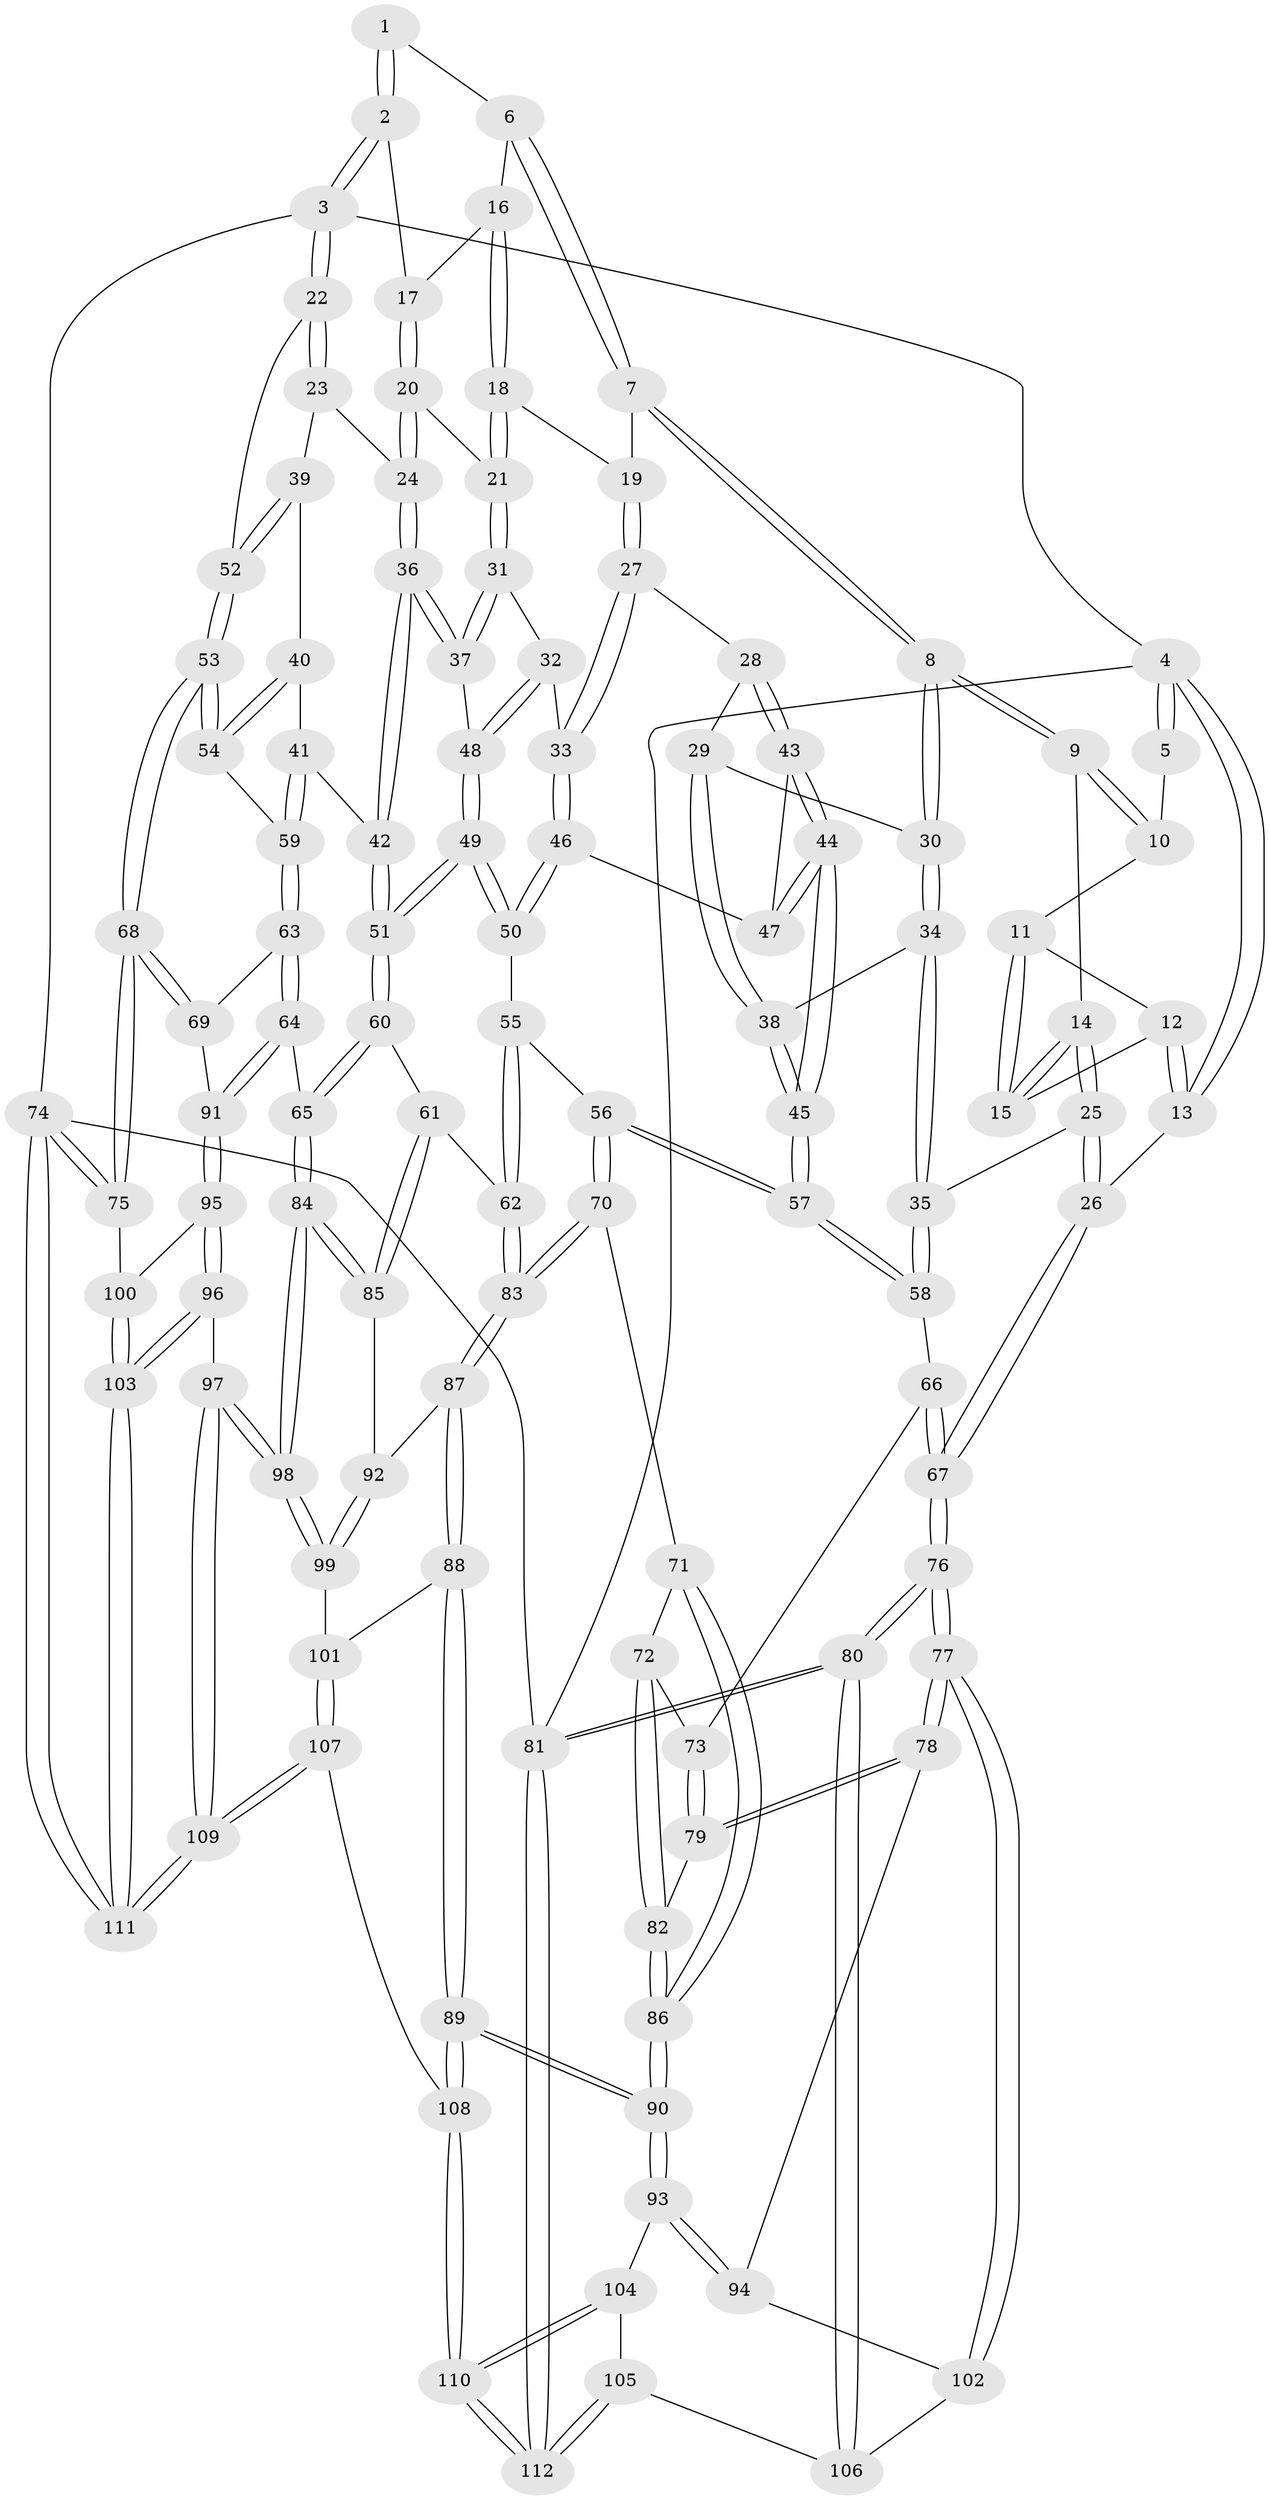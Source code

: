 // coarse degree distribution, {3: 0.24444444444444444, 4: 0.6666666666666666, 2: 0.044444444444444446, 6: 0.022222222222222223, 5: 0.022222222222222223}
// Generated by graph-tools (version 1.1) at 2025/38/03/04/25 23:38:28]
// undirected, 112 vertices, 277 edges
graph export_dot {
  node [color=gray90,style=filled];
  1 [pos="+0.4256780853449037+0"];
  2 [pos="+0.961950271297564+0"];
  3 [pos="+1+0"];
  4 [pos="+0+0"];
  5 [pos="+0.11115467165069885+0"];
  6 [pos="+0.42846232134705287+0"];
  7 [pos="+0.27056296921824974+0.13618478972927467"];
  8 [pos="+0.2487246894809877+0.1506902531085529"];
  9 [pos="+0.24325987037410926+0.14824772958479213"];
  10 [pos="+0.1567973526774135+0.01719301470432134"];
  11 [pos="+0.09460247197677897+0.07017872344922199"];
  12 [pos="+0.005404104706539358+0.08180142045681472"];
  13 [pos="+0+0"];
  14 [pos="+0.11911884870878058+0.16916108783365438"];
  15 [pos="+0.11530790563571841+0.16379935890474728"];
  16 [pos="+0.5074545983832268+0.06431583992257608"];
  17 [pos="+0.7432932227669121+0.07370168437240464"];
  18 [pos="+0.5025017798468931+0.14037590975004421"];
  19 [pos="+0.4461501512139685+0.1787763375481608"];
  20 [pos="+0.745523507633765+0.16961160720328497"];
  21 [pos="+0.5597839276404363+0.204861966173576"];
  22 [pos="+1+0"];
  23 [pos="+0.9210428193632977+0.2324503475623557"];
  24 [pos="+0.7679822691299616+0.21260454337202436"];
  25 [pos="+0+0.34868346097335445"];
  26 [pos="+0+0.3652871106646662"];
  27 [pos="+0.4138083081127676+0.2617265557431677"];
  28 [pos="+0.3727414307298659+0.28153571605605254"];
  29 [pos="+0.27640484006194965+0.2384531972940033"];
  30 [pos="+0.2555447959848662+0.20313206828855576"];
  31 [pos="+0.5595129120209518+0.2841768917776767"];
  32 [pos="+0.5173528841148197+0.3142696226614818"];
  33 [pos="+0.5012361105652774+0.3205127683237582"];
  34 [pos="+0.06822679754965609+0.36082022124180935"];
  35 [pos="+0.05066901550236813+0.36875864956513604"];
  36 [pos="+0.7191413178103561+0.35874216940811243"];
  37 [pos="+0.6207544379158735+0.32147546577373254"];
  38 [pos="+0.2552123217288894+0.34038232793065415"];
  39 [pos="+0.9220424700701324+0.3728702380521301"];
  40 [pos="+0.915035156465229+0.38110486763021467"];
  41 [pos="+0.8469803355448184+0.41673626712179285"];
  42 [pos="+0.729634278347578+0.4029360499711669"];
  43 [pos="+0.3727568997802428+0.287406773947676"];
  44 [pos="+0.32694735861254887+0.41404577657772057"];
  45 [pos="+0.30378641794750255+0.43138778871414013"];
  46 [pos="+0.4602922480947792+0.3975617977701403"];
  47 [pos="+0.44368705161499905+0.394138088805112"];
  48 [pos="+0.5603180036325328+0.39600237080307443"];
  49 [pos="+0.5603844323746825+0.4809529594346661"];
  50 [pos="+0.4893728650242411+0.456791709136229"];
  51 [pos="+0.656034799833941+0.5455023042367755"];
  52 [pos="+1+0.40038262284907356"];
  53 [pos="+1+0.5686734817091855"];
  54 [pos="+0.9997804518434157+0.5336878351463815"];
  55 [pos="+0.48921973037075134+0.45691672505675895"];
  56 [pos="+0.32744126565360826+0.5746702084448485"];
  57 [pos="+0.2777396918284985+0.5108470829316828"];
  58 [pos="+0.20148492340378063+0.5022223314191522"];
  59 [pos="+0.9016909696555614+0.549776214233861"];
  60 [pos="+0.6571202515162363+0.5572348902445775"];
  61 [pos="+0.6450375679818863+0.5647787945341011"];
  62 [pos="+0.45825613386300773+0.6570175079188615"];
  63 [pos="+0.8253485172660421+0.6353740877585258"];
  64 [pos="+0.7865844001338008+0.6590368786607822"];
  65 [pos="+0.7408379242226674+0.648661563631243"];
  66 [pos="+0.14057230060385345+0.5682029705772137"];
  67 [pos="+0+0.5829803211119667"];
  68 [pos="+1+0.6745285072688306"];
  69 [pos="+1+0.6683643431530377"];
  70 [pos="+0.33609427794078445+0.6059084914224936"];
  71 [pos="+0.3089558473960995+0.624052095512058"];
  72 [pos="+0.2391410979266607+0.6557340204615802"];
  73 [pos="+0.1359901435206402+0.6494416138793555"];
  74 [pos="+1+1"];
  75 [pos="+1+0.8199923698242161"];
  76 [pos="+0+0.6784872121424735"];
  77 [pos="+0+0.6788901347064327"];
  78 [pos="+0.079968961113701+0.708641730186378"];
  79 [pos="+0.09384079612979407+0.7029376469556239"];
  80 [pos="+0+1"];
  81 [pos="+0+1"];
  82 [pos="+0.18577949553992176+0.7334895408004624"];
  83 [pos="+0.4110565606101777+0.6827081353659212"];
  84 [pos="+0.6525197925957207+0.8113294116381904"];
  85 [pos="+0.5576787166128983+0.7652383114038579"];
  86 [pos="+0.21822879175782608+0.7848533910319615"];
  87 [pos="+0.41342061742481295+0.7058447910799417"];
  88 [pos="+0.36178255963678535+0.8045197679260737"];
  89 [pos="+0.2918818737585956+0.8778104209488752"];
  90 [pos="+0.2353270468694296+0.8503208372295041"];
  91 [pos="+0.8431949884116946+0.7434760392916597"];
  92 [pos="+0.48174828640716366+0.753380662256147"];
  93 [pos="+0.20953593921186894+0.8523677295243278"];
  94 [pos="+0.12676415535196361+0.8191638618811912"];
  95 [pos="+0.8532313942184495+0.7626125783754125"];
  96 [pos="+0.7883088623177036+0.862788093025098"];
  97 [pos="+0.6568286704148326+0.8618480847918325"];
  98 [pos="+0.6542823511994876+0.8556932275519235"];
  99 [pos="+0.516956078718482+0.86047271483949"];
  100 [pos="+0.9075198327532084+0.7976047660242664"];
  101 [pos="+0.4901078406329754+0.9014120484587448"];
  102 [pos="+0.05343045631547433+0.8609863338444093"];
  103 [pos="+0.8647541579208925+1"];
  104 [pos="+0.12897724923758652+0.9174190613790062"];
  105 [pos="+0.07875319761743814+0.9335808002728972"];
  106 [pos="+0.07172521557946418+0.92688759736038"];
  107 [pos="+0.4853080617386657+1"];
  108 [pos="+0.34824727356349167+1"];
  109 [pos="+0.6318238539889909+1"];
  110 [pos="+0.3319235057911142+1"];
  111 [pos="+0.9168128677701014+1"];
  112 [pos="+0.1027464219772057+1"];
  1 -- 2;
  1 -- 2;
  1 -- 6;
  2 -- 3;
  2 -- 3;
  2 -- 17;
  3 -- 4;
  3 -- 22;
  3 -- 22;
  3 -- 74;
  4 -- 5;
  4 -- 5;
  4 -- 13;
  4 -- 13;
  4 -- 81;
  5 -- 10;
  6 -- 7;
  6 -- 7;
  6 -- 16;
  7 -- 8;
  7 -- 8;
  7 -- 19;
  8 -- 9;
  8 -- 9;
  8 -- 30;
  8 -- 30;
  9 -- 10;
  9 -- 10;
  9 -- 14;
  10 -- 11;
  11 -- 12;
  11 -- 15;
  11 -- 15;
  12 -- 13;
  12 -- 13;
  12 -- 15;
  13 -- 26;
  14 -- 15;
  14 -- 15;
  14 -- 25;
  14 -- 25;
  16 -- 17;
  16 -- 18;
  16 -- 18;
  17 -- 20;
  17 -- 20;
  18 -- 19;
  18 -- 21;
  18 -- 21;
  19 -- 27;
  19 -- 27;
  20 -- 21;
  20 -- 24;
  20 -- 24;
  21 -- 31;
  21 -- 31;
  22 -- 23;
  22 -- 23;
  22 -- 52;
  23 -- 24;
  23 -- 39;
  24 -- 36;
  24 -- 36;
  25 -- 26;
  25 -- 26;
  25 -- 35;
  26 -- 67;
  26 -- 67;
  27 -- 28;
  27 -- 33;
  27 -- 33;
  28 -- 29;
  28 -- 43;
  28 -- 43;
  29 -- 30;
  29 -- 38;
  29 -- 38;
  30 -- 34;
  30 -- 34;
  31 -- 32;
  31 -- 37;
  31 -- 37;
  32 -- 33;
  32 -- 48;
  32 -- 48;
  33 -- 46;
  33 -- 46;
  34 -- 35;
  34 -- 35;
  34 -- 38;
  35 -- 58;
  35 -- 58;
  36 -- 37;
  36 -- 37;
  36 -- 42;
  36 -- 42;
  37 -- 48;
  38 -- 45;
  38 -- 45;
  39 -- 40;
  39 -- 52;
  39 -- 52;
  40 -- 41;
  40 -- 54;
  40 -- 54;
  41 -- 42;
  41 -- 59;
  41 -- 59;
  42 -- 51;
  42 -- 51;
  43 -- 44;
  43 -- 44;
  43 -- 47;
  44 -- 45;
  44 -- 45;
  44 -- 47;
  44 -- 47;
  45 -- 57;
  45 -- 57;
  46 -- 47;
  46 -- 50;
  46 -- 50;
  48 -- 49;
  48 -- 49;
  49 -- 50;
  49 -- 50;
  49 -- 51;
  49 -- 51;
  50 -- 55;
  51 -- 60;
  51 -- 60;
  52 -- 53;
  52 -- 53;
  53 -- 54;
  53 -- 54;
  53 -- 68;
  53 -- 68;
  54 -- 59;
  55 -- 56;
  55 -- 62;
  55 -- 62;
  56 -- 57;
  56 -- 57;
  56 -- 70;
  56 -- 70;
  57 -- 58;
  57 -- 58;
  58 -- 66;
  59 -- 63;
  59 -- 63;
  60 -- 61;
  60 -- 65;
  60 -- 65;
  61 -- 62;
  61 -- 85;
  61 -- 85;
  62 -- 83;
  62 -- 83;
  63 -- 64;
  63 -- 64;
  63 -- 69;
  64 -- 65;
  64 -- 91;
  64 -- 91;
  65 -- 84;
  65 -- 84;
  66 -- 67;
  66 -- 67;
  66 -- 73;
  67 -- 76;
  67 -- 76;
  68 -- 69;
  68 -- 69;
  68 -- 75;
  68 -- 75;
  69 -- 91;
  70 -- 71;
  70 -- 83;
  70 -- 83;
  71 -- 72;
  71 -- 86;
  71 -- 86;
  72 -- 73;
  72 -- 82;
  72 -- 82;
  73 -- 79;
  73 -- 79;
  74 -- 75;
  74 -- 75;
  74 -- 111;
  74 -- 111;
  74 -- 81;
  75 -- 100;
  76 -- 77;
  76 -- 77;
  76 -- 80;
  76 -- 80;
  77 -- 78;
  77 -- 78;
  77 -- 102;
  77 -- 102;
  78 -- 79;
  78 -- 79;
  78 -- 94;
  79 -- 82;
  80 -- 81;
  80 -- 81;
  80 -- 106;
  80 -- 106;
  81 -- 112;
  81 -- 112;
  82 -- 86;
  82 -- 86;
  83 -- 87;
  83 -- 87;
  84 -- 85;
  84 -- 85;
  84 -- 98;
  84 -- 98;
  85 -- 92;
  86 -- 90;
  86 -- 90;
  87 -- 88;
  87 -- 88;
  87 -- 92;
  88 -- 89;
  88 -- 89;
  88 -- 101;
  89 -- 90;
  89 -- 90;
  89 -- 108;
  89 -- 108;
  90 -- 93;
  90 -- 93;
  91 -- 95;
  91 -- 95;
  92 -- 99;
  92 -- 99;
  93 -- 94;
  93 -- 94;
  93 -- 104;
  94 -- 102;
  95 -- 96;
  95 -- 96;
  95 -- 100;
  96 -- 97;
  96 -- 103;
  96 -- 103;
  97 -- 98;
  97 -- 98;
  97 -- 109;
  97 -- 109;
  98 -- 99;
  98 -- 99;
  99 -- 101;
  100 -- 103;
  100 -- 103;
  101 -- 107;
  101 -- 107;
  102 -- 106;
  103 -- 111;
  103 -- 111;
  104 -- 105;
  104 -- 110;
  104 -- 110;
  105 -- 106;
  105 -- 112;
  105 -- 112;
  107 -- 108;
  107 -- 109;
  107 -- 109;
  108 -- 110;
  108 -- 110;
  109 -- 111;
  109 -- 111;
  110 -- 112;
  110 -- 112;
}
